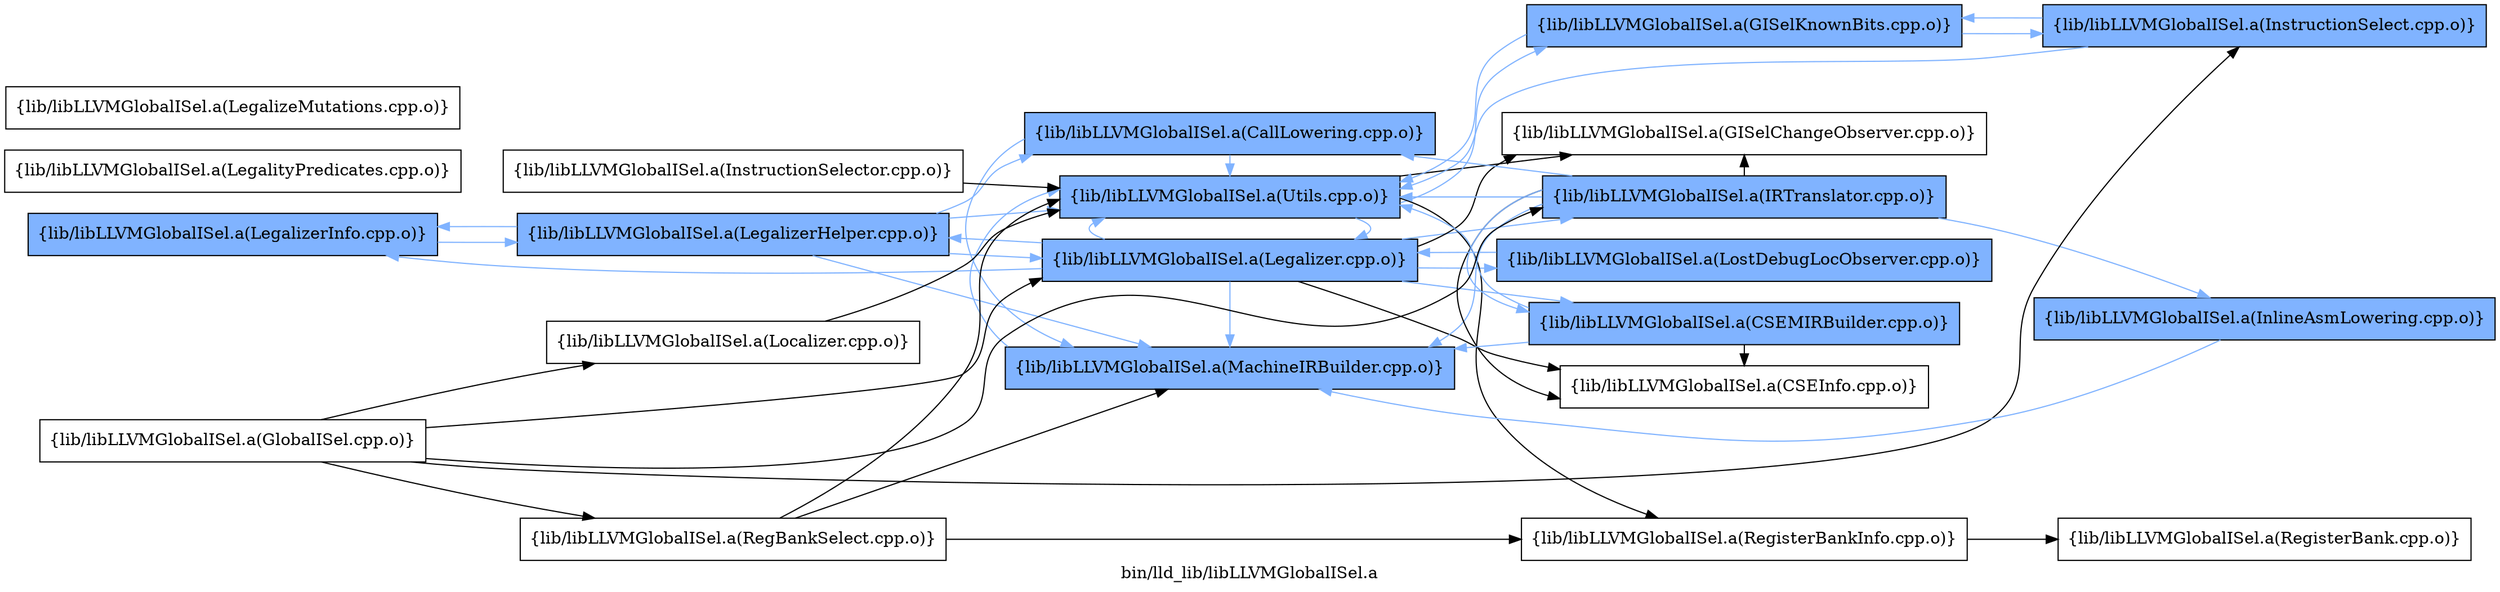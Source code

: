 digraph "bin/lld_lib/libLLVMGlobalISel.a" {
	label="bin/lld_lib/libLLVMGlobalISel.a";
	rankdir=LR;
	{ rank=same; Node0x561a2e698238;  }
	{ rank=same; Node0x561a2e6976a8;  }
	{ rank=same; Node0x561a2e6945e8; Node0x561a2e697dd8; Node0x561a2e692298; Node0x561a2e693d78;  }
	{ rank=same; Node0x561a2e68d888; Node0x561a2e695fd8; Node0x561a2e69bb18; Node0x561a2e69c0b8; Node0x561a2e691118; Node0x561a2e6780c8; Node0x561a2e693dc8;  }

	Node0x561a2e698238 [shape=record,shape=box,group=1,style=filled,fillcolor="0.600000 0.5 1",label="{lib/libLLVMGlobalISel.a(LegalizerInfo.cpp.o)}"];
	Node0x561a2e698238 -> Node0x561a2e6976a8[color="0.600000 0.5 1"];
	Node0x561a2e693dc8 [shape=record,shape=box,group=0,label="{lib/libLLVMGlobalISel.a(RegisterBankInfo.cpp.o)}"];
	Node0x561a2e693dc8 -> Node0x561a2e693828;
	Node0x561a2e6945e8 [shape=record,shape=box,group=1,style=filled,fillcolor="0.600000 0.5 1",label="{lib/libLLVMGlobalISel.a(CallLowering.cpp.o)}"];
	Node0x561a2e6945e8 -> Node0x561a2e692298[color="0.600000 0.5 1"];
	Node0x561a2e6945e8 -> Node0x561a2e693d78[color="0.600000 0.5 1"];
	Node0x561a2e692298 [shape=record,shape=box,group=1,style=filled,fillcolor="0.600000 0.5 1",label="{lib/libLLVMGlobalISel.a(MachineIRBuilder.cpp.o)}"];
	Node0x561a2e692298 -> Node0x561a2e693d78[color="0.600000 0.5 1"];
	Node0x561a2e693d78 [shape=record,shape=box,group=1,style=filled,fillcolor="0.600000 0.5 1",label="{lib/libLLVMGlobalISel.a(Utils.cpp.o)}"];
	Node0x561a2e693d78 -> Node0x561a2e69c0b8;
	Node0x561a2e693d78 -> Node0x561a2e6780c8[color="0.600000 0.5 1"];
	Node0x561a2e693d78 -> Node0x561a2e697dd8[color="0.600000 0.5 1"];
	Node0x561a2e693d78 -> Node0x561a2e693dc8;
	Node0x561a2e69d8c8 [shape=record,shape=box,group=0,label="{lib/libLLVMGlobalISel.a(LegalityPredicates.cpp.o)}"];
	Node0x561a2e69eae8 [shape=record,shape=box,group=0,label="{lib/libLLVMGlobalISel.a(LegalizeMutations.cpp.o)}"];
	Node0x561a2e693828 [shape=record,shape=box,group=0,label="{lib/libLLVMGlobalISel.a(RegisterBank.cpp.o)}"];
	Node0x561a2e69f9e8 [shape=record,shape=box,group=0,label="{lib/libLLVMGlobalISel.a(InstructionSelector.cpp.o)}"];
	Node0x561a2e69f9e8 -> Node0x561a2e693d78;
	Node0x561a2e68d888 [shape=record,shape=box,group=0,label="{lib/libLLVMGlobalISel.a(CSEInfo.cpp.o)}"];
	Node0x561a2e693e18 [shape=record,shape=box,group=0,label="{lib/libLLVMGlobalISel.a(GlobalISel.cpp.o)}"];
	Node0x561a2e693e18 -> Node0x561a2e695fd8;
	Node0x561a2e693e18 -> Node0x561a2e69ef48;
	Node0x561a2e693e18 -> Node0x561a2e697dd8;
	Node0x561a2e693e18 -> Node0x561a2e69af38;
	Node0x561a2e693e18 -> Node0x561a2e691f28;
	Node0x561a2e695fd8 [shape=record,shape=box,group=1,style=filled,fillcolor="0.600000 0.5 1",label="{lib/libLLVMGlobalISel.a(IRTranslator.cpp.o)}"];
	Node0x561a2e695fd8 -> Node0x561a2e68d888;
	Node0x561a2e695fd8 -> Node0x561a2e6945e8[color="0.600000 0.5 1"];
	Node0x561a2e695fd8 -> Node0x561a2e69bb18[color="0.600000 0.5 1"];
	Node0x561a2e695fd8 -> Node0x561a2e69c0b8;
	Node0x561a2e695fd8 -> Node0x561a2e69be88[color="0.600000 0.5 1"];
	Node0x561a2e695fd8 -> Node0x561a2e692298[color="0.600000 0.5 1"];
	Node0x561a2e695fd8 -> Node0x561a2e693d78[color="0.600000 0.5 1"];
	Node0x561a2e69ef48 [shape=record,shape=box,group=1,style=filled,fillcolor="0.600000 0.5 1",label="{lib/libLLVMGlobalISel.a(InstructionSelect.cpp.o)}"];
	Node0x561a2e69ef48 -> Node0x561a2e6780c8[color="0.600000 0.5 1"];
	Node0x561a2e69ef48 -> Node0x561a2e693d78[color="0.600000 0.5 1"];
	Node0x561a2e697dd8 [shape=record,shape=box,group=1,style=filled,fillcolor="0.600000 0.5 1",label="{lib/libLLVMGlobalISel.a(Legalizer.cpp.o)}"];
	Node0x561a2e697dd8 -> Node0x561a2e68d888;
	Node0x561a2e697dd8 -> Node0x561a2e695fd8[color="0.600000 0.5 1"];
	Node0x561a2e697dd8 -> Node0x561a2e69bb18[color="0.600000 0.5 1"];
	Node0x561a2e697dd8 -> Node0x561a2e69c0b8;
	Node0x561a2e697dd8 -> Node0x561a2e6976a8[color="0.600000 0.5 1"];
	Node0x561a2e697dd8 -> Node0x561a2e698238[color="0.600000 0.5 1"];
	Node0x561a2e697dd8 -> Node0x561a2e691118[color="0.600000 0.5 1"];
	Node0x561a2e697dd8 -> Node0x561a2e692298[color="0.600000 0.5 1"];
	Node0x561a2e697dd8 -> Node0x561a2e693d78[color="0.600000 0.5 1"];
	Node0x561a2e691f28 [shape=record,shape=box,group=0,label="{lib/libLLVMGlobalISel.a(RegBankSelect.cpp.o)}"];
	Node0x561a2e691f28 -> Node0x561a2e692298;
	Node0x561a2e691f28 -> Node0x561a2e693dc8;
	Node0x561a2e691f28 -> Node0x561a2e693d78;
	Node0x561a2e69af38 [shape=record,shape=box,group=0,label="{lib/libLLVMGlobalISel.a(Localizer.cpp.o)}"];
	Node0x561a2e69af38 -> Node0x561a2e693d78;
	Node0x561a2e69bb18 [shape=record,shape=box,group=1,style=filled,fillcolor="0.600000 0.5 1",label="{lib/libLLVMGlobalISel.a(CSEMIRBuilder.cpp.o)}"];
	Node0x561a2e69bb18 -> Node0x561a2e68d888;
	Node0x561a2e69bb18 -> Node0x561a2e692298[color="0.600000 0.5 1"];
	Node0x561a2e69bb18 -> Node0x561a2e693d78[color="0.600000 0.5 1"];
	Node0x561a2e69c0b8 [shape=record,shape=box,group=0,label="{lib/libLLVMGlobalISel.a(GISelChangeObserver.cpp.o)}"];
	Node0x561a2e69be88 [shape=record,shape=box,group=1,style=filled,fillcolor="0.600000 0.5 1",label="{lib/libLLVMGlobalISel.a(InlineAsmLowering.cpp.o)}"];
	Node0x561a2e69be88 -> Node0x561a2e692298[color="0.600000 0.5 1"];
	Node0x561a2e6780c8 [shape=record,shape=box,group=1,style=filled,fillcolor="0.600000 0.5 1",label="{lib/libLLVMGlobalISel.a(GISelKnownBits.cpp.o)}"];
	Node0x561a2e6780c8 -> Node0x561a2e69ef48[color="0.600000 0.5 1"];
	Node0x561a2e6780c8 -> Node0x561a2e693d78[color="0.600000 0.5 1"];
	Node0x561a2e6976a8 [shape=record,shape=box,group=1,style=filled,fillcolor="0.600000 0.5 1",label="{lib/libLLVMGlobalISel.a(LegalizerHelper.cpp.o)}"];
	Node0x561a2e6976a8 -> Node0x561a2e6945e8[color="0.600000 0.5 1"];
	Node0x561a2e6976a8 -> Node0x561a2e697dd8[color="0.600000 0.5 1"];
	Node0x561a2e6976a8 -> Node0x561a2e698238[color="0.600000 0.5 1"];
	Node0x561a2e6976a8 -> Node0x561a2e692298[color="0.600000 0.5 1"];
	Node0x561a2e6976a8 -> Node0x561a2e693d78[color="0.600000 0.5 1"];
	Node0x561a2e691118 [shape=record,shape=box,group=1,style=filled,fillcolor="0.600000 0.5 1",label="{lib/libLLVMGlobalISel.a(LostDebugLocObserver.cpp.o)}"];
	Node0x561a2e691118 -> Node0x561a2e697dd8[color="0.600000 0.5 1"];
}
